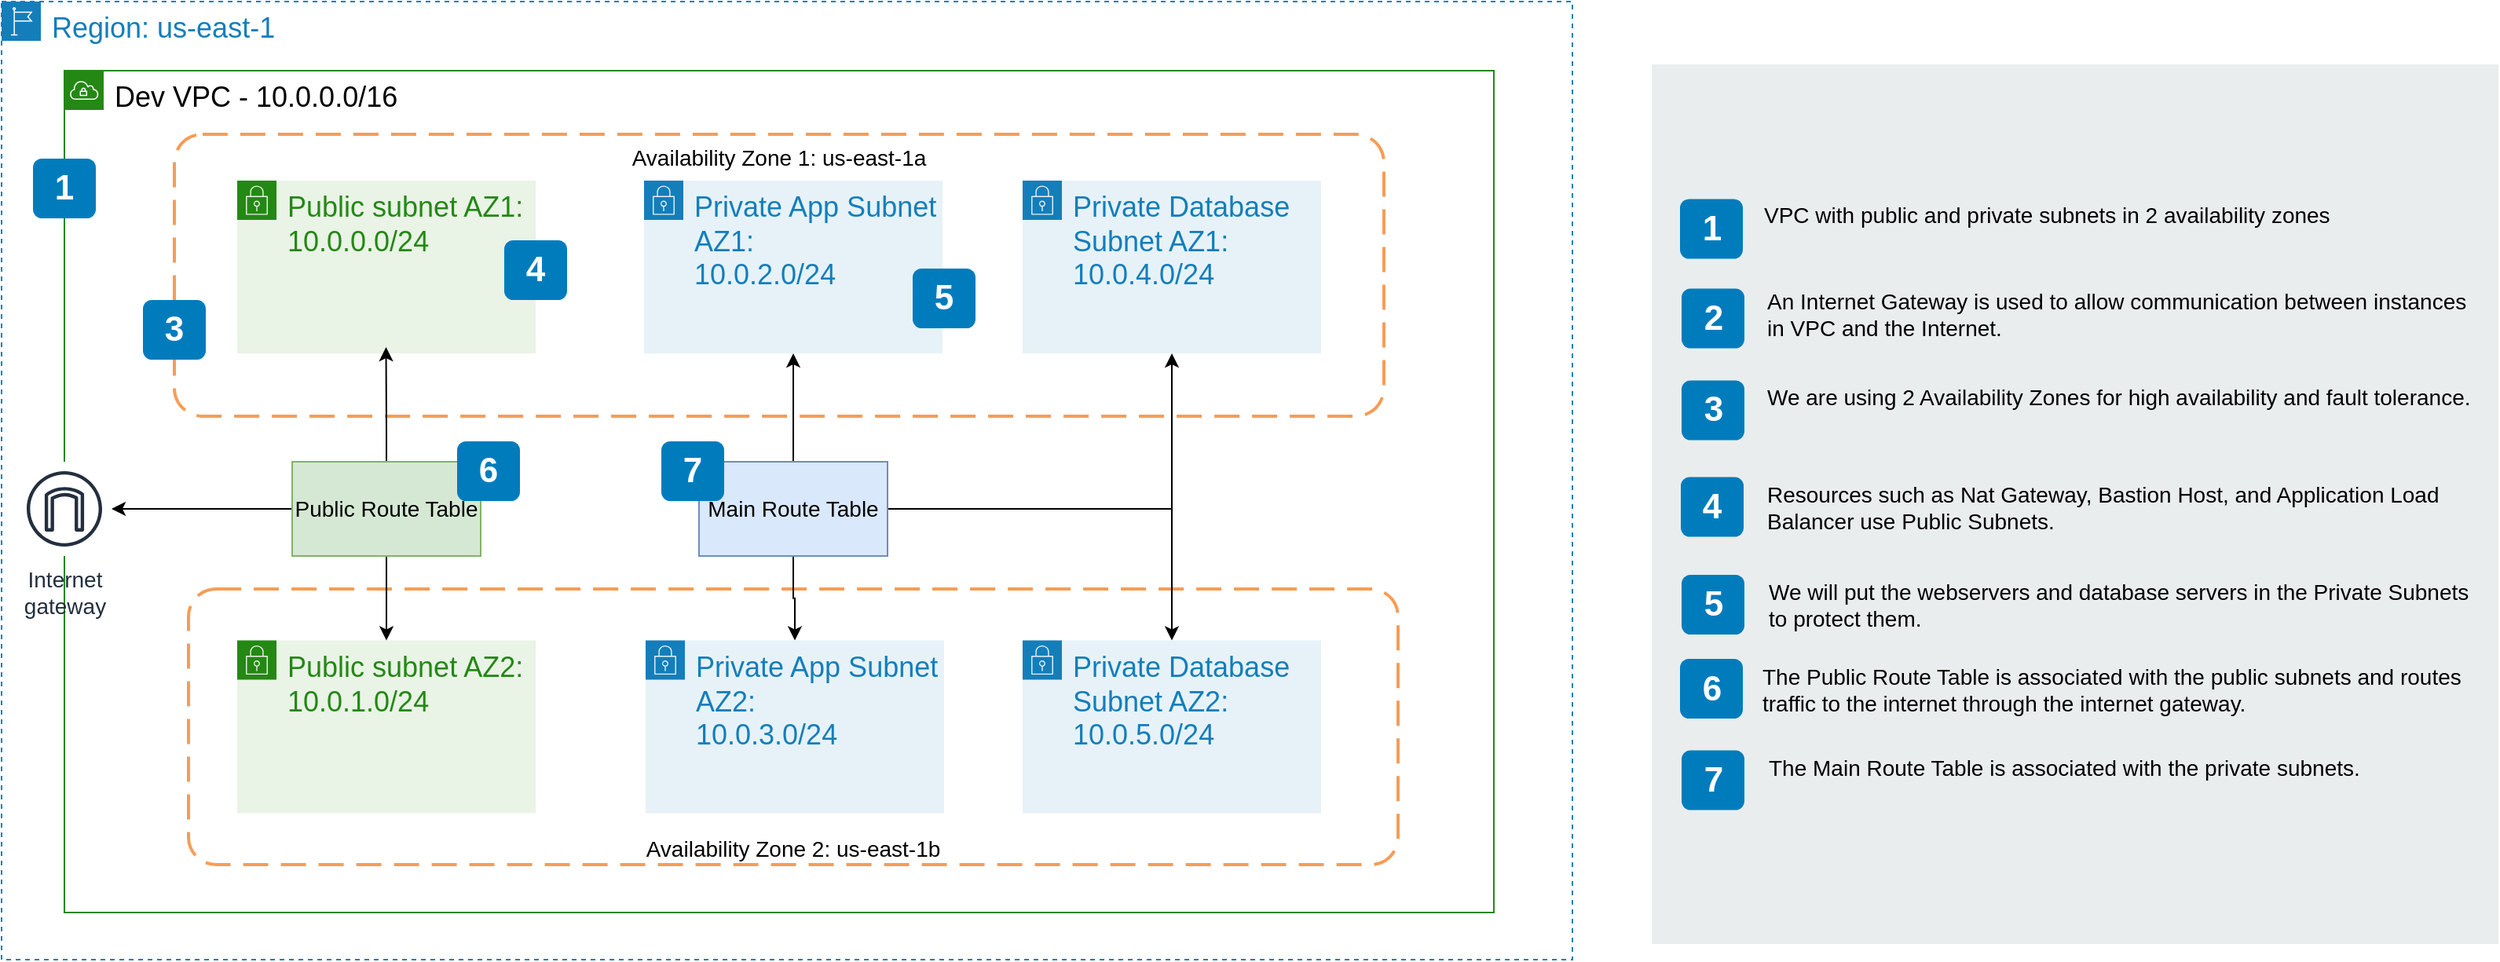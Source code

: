 <mxfile version="21.1.7" type="device">
  <diagram id="Ht1M8jgEwFfnCIfOTk4-" name="Page-1">
    <mxGraphModel dx="2100" dy="1098" grid="1" gridSize="10" guides="1" tooltips="1" connect="1" arrows="1" fold="1" page="1" pageScale="1" pageWidth="1169" pageHeight="827" math="0" shadow="0">
      <root>
        <mxCell id="0" />
        <mxCell id="1" parent="0" />
        <mxCell id="7OVz4w7n9kzEPWy-4BBC-3" value="" style="rounded=0;whiteSpace=wrap;html=1;fillColor=#EAEDED;fontSize=22;fontColor=#FFFFFF;strokeColor=none;labelBackgroundColor=none;" parent="1" vertex="1">
          <mxGeometry x="1130.5" y="90" width="539" height="560" as="geometry" />
        </mxCell>
        <mxCell id="7OVz4w7n9kzEPWy-4BBC-4" value="1" style="rounded=1;whiteSpace=wrap;html=1;fillColor=#007CBD;strokeColor=none;fontColor=#FFFFFF;fontStyle=1;fontSize=22;labelBackgroundColor=none;" parent="1" vertex="1">
          <mxGeometry x="1148.5" y="175.75" width="40" height="38" as="geometry" />
        </mxCell>
        <mxCell id="7OVz4w7n9kzEPWy-4BBC-5" value="2" style="rounded=1;whiteSpace=wrap;html=1;fillColor=#007CBD;strokeColor=none;fontColor=#FFFFFF;fontStyle=1;fontSize=22;labelBackgroundColor=none;" parent="1" vertex="1">
          <mxGeometry x="1149.5" y="232.75" width="40" height="38" as="geometry" />
        </mxCell>
        <mxCell id="7OVz4w7n9kzEPWy-4BBC-6" value="3" style="rounded=1;whiteSpace=wrap;html=1;fillColor=#007CBD;strokeColor=none;fontColor=#FFFFFF;fontStyle=1;fontSize=22;labelBackgroundColor=none;" parent="1" vertex="1">
          <mxGeometry x="1149.5" y="291.25" width="40" height="38" as="geometry" />
        </mxCell>
        <mxCell id="7OVz4w7n9kzEPWy-4BBC-7" value="4" style="rounded=1;whiteSpace=wrap;html=1;fillColor=#007CBD;strokeColor=none;fontColor=#FFFFFF;fontStyle=1;fontSize=22;labelBackgroundColor=none;" parent="1" vertex="1">
          <mxGeometry x="1149" y="352.75" width="40" height="38" as="geometry" />
        </mxCell>
        <mxCell id="7OVz4w7n9kzEPWy-4BBC-8" value="5" style="rounded=1;whiteSpace=wrap;html=1;fillColor=#007CBD;strokeColor=none;fontColor=#FFFFFF;fontStyle=1;fontSize=22;labelBackgroundColor=none;" parent="1" vertex="1">
          <mxGeometry x="1149.5" y="415" width="40" height="38" as="geometry" />
        </mxCell>
        <mxCell id="7OVz4w7n9kzEPWy-4BBC-9" value="6" style="rounded=1;whiteSpace=wrap;html=1;fillColor=#007CBD;strokeColor=none;fontColor=#FFFFFF;fontStyle=1;fontSize=22;labelBackgroundColor=none;" parent="1" vertex="1">
          <mxGeometry x="1148.5" y="468.5" width="40" height="38" as="geometry" />
        </mxCell>
        <mxCell id="7OVz4w7n9kzEPWy-4BBC-10" value="7" style="rounded=1;whiteSpace=wrap;html=1;fillColor=#007CBD;strokeColor=none;fontColor=#FFFFFF;fontStyle=1;fontSize=22;labelBackgroundColor=none;" parent="1" vertex="1">
          <mxGeometry x="1149.5" y="526.75" width="40" height="38" as="geometry" />
        </mxCell>
        <mxCell id="7OVz4w7n9kzEPWy-4BBC-13" value="VPC with public and private subnets in 2 availability zones" style="text;html=1;align=left;verticalAlign=top;spacingTop=-4;fontSize=14;labelBackgroundColor=none;whiteSpace=wrap;" parent="1" vertex="1">
          <mxGeometry x="1200" y="175.25" width="449" height="37.5" as="geometry" />
        </mxCell>
        <mxCell id="7OVz4w7n9kzEPWy-4BBC-14" value="An Internet Gateway is used to allow communication between instances in VPC and the Internet." style="text;html=1;align=left;verticalAlign=top;spacingTop=-4;fontSize=14;labelBackgroundColor=none;whiteSpace=wrap;" parent="1" vertex="1">
          <mxGeometry x="1201.5" y="229.5" width="450" height="44.5" as="geometry" />
        </mxCell>
        <mxCell id="7OVz4w7n9kzEPWy-4BBC-15" value="We are using 2 Availability Zones for high availability and fault tolerance." style="text;html=1;align=left;verticalAlign=top;spacingTop=-4;fontSize=14;labelBackgroundColor=none;whiteSpace=wrap;" parent="1" vertex="1">
          <mxGeometry x="1201.5" y="291.25" width="450" height="46.5" as="geometry" />
        </mxCell>
        <mxCell id="7OVz4w7n9kzEPWy-4BBC-16" value="Resources such as Nat Gateway, Bastion Host, and Application Load Balancer use Public Subnets." style="text;html=1;align=left;verticalAlign=top;spacingTop=-4;fontSize=14;labelBackgroundColor=none;whiteSpace=wrap;" parent="1" vertex="1">
          <mxGeometry x="1201.5" y="352.75" width="450" height="50.5" as="geometry" />
        </mxCell>
        <mxCell id="7OVz4w7n9kzEPWy-4BBC-17" value="We will put the webservers and database servers in the Private Subnets to protect them." style="text;html=1;align=left;verticalAlign=top;spacingTop=-4;fontSize=14;labelBackgroundColor=none;whiteSpace=wrap;" parent="1" vertex="1">
          <mxGeometry x="1202.5" y="415" width="449" height="53.5" as="geometry" />
        </mxCell>
        <mxCell id="7OVz4w7n9kzEPWy-4BBC-18" value="The Public Route Table is associated with the public subnets and routes traffic to the internet through the internet gateway." style="text;html=1;align=left;verticalAlign=top;spacingTop=-4;fontSize=14;labelBackgroundColor=none;whiteSpace=wrap;" parent="1" vertex="1">
          <mxGeometry x="1199" y="468.5" width="450" height="47.5" as="geometry" />
        </mxCell>
        <mxCell id="7OVz4w7n9kzEPWy-4BBC-19" value="The Main Route Table is associated with the private subnets." style="text;html=1;align=left;verticalAlign=top;spacingTop=-4;fontSize=14;labelBackgroundColor=none;whiteSpace=wrap;" parent="1" vertex="1">
          <mxGeometry x="1202.5" y="526.75" width="449" height="32.5" as="geometry" />
        </mxCell>
        <mxCell id="_ccgsprbn8yP-Y3nOW4L-1" value="&lt;font style=&quot;font-size: 18px;&quot;&gt;Region: us-east-1&lt;/font&gt;" style="points=[[0,0],[0.25,0],[0.5,0],[0.75,0],[1,0],[1,0.25],[1,0.5],[1,0.75],[1,1],[0.75,1],[0.5,1],[0.25,1],[0,1],[0,0.75],[0,0.5],[0,0.25]];outlineConnect=0;gradientColor=none;html=1;whiteSpace=wrap;fontSize=12;fontStyle=0;container=1;pointerEvents=0;collapsible=0;recursiveResize=0;shape=mxgraph.aws4.group;grIcon=mxgraph.aws4.group_region;strokeColor=#147EBA;fillColor=none;verticalAlign=top;align=left;spacingLeft=30;fontColor=#147EBA;dashed=1;" vertex="1" parent="1">
          <mxGeometry x="80" y="50" width="1000" height="610" as="geometry" />
        </mxCell>
        <mxCell id="_ccgsprbn8yP-Y3nOW4L-2" value="&lt;font color=&quot;#000000&quot; style=&quot;font-size: 18px;&quot;&gt;Dev VPC - 10.0.0.0/16&lt;/font&gt;" style="points=[[0,0],[0.25,0],[0.5,0],[0.75,0],[1,0],[1,0.25],[1,0.5],[1,0.75],[1,1],[0.75,1],[0.5,1],[0.25,1],[0,1],[0,0.75],[0,0.5],[0,0.25]];outlineConnect=0;gradientColor=none;html=1;whiteSpace=wrap;fontSize=12;fontStyle=0;container=1;pointerEvents=0;collapsible=0;recursiveResize=0;shape=mxgraph.aws4.group;grIcon=mxgraph.aws4.group_vpc;strokeColor=#248814;fillColor=none;verticalAlign=top;align=left;spacingLeft=30;fontColor=#AAB7B8;dashed=0;" vertex="1" parent="_ccgsprbn8yP-Y3nOW4L-1">
          <mxGeometry x="40" y="44" width="910" height="536" as="geometry" />
        </mxCell>
        <mxCell id="_ccgsprbn8yP-Y3nOW4L-4" value="Availability Zone 1: us-east-1a" style="rounded=1;arcSize=10;dashed=1;strokeColor=#F59D56;fillColor=none;gradientColor=none;dashPattern=8 4;strokeWidth=2;verticalAlign=top;fontSize=14;" vertex="1" parent="_ccgsprbn8yP-Y3nOW4L-2">
          <mxGeometry x="70" y="40.5" width="770" height="179.5" as="geometry" />
        </mxCell>
        <mxCell id="_ccgsprbn8yP-Y3nOW4L-9" value="Availability Zone 2: us-east-1b" style="rounded=1;arcSize=10;dashed=1;strokeColor=#F59D56;fillColor=none;gradientColor=none;dashPattern=8 4;strokeWidth=2;verticalAlign=bottom;fontSize=14;" vertex="1" parent="_ccgsprbn8yP-Y3nOW4L-2">
          <mxGeometry x="79" y="330" width="770" height="175.5" as="geometry" />
        </mxCell>
        <mxCell id="_ccgsprbn8yP-Y3nOW4L-10" value="&lt;font style=&quot;font-size: 14px;&quot;&gt;Internet&lt;br&gt;gateway&lt;/font&gt;" style="sketch=0;outlineConnect=0;fontColor=#232F3E;gradientColor=none;strokeColor=#232F3E;fillColor=#ffffff;dashed=0;verticalLabelPosition=bottom;verticalAlign=top;align=center;html=1;fontSize=12;fontStyle=0;aspect=fixed;shape=mxgraph.aws4.resourceIcon;resIcon=mxgraph.aws4.internet_gateway;" vertex="1" parent="_ccgsprbn8yP-Y3nOW4L-2">
          <mxGeometry x="-30" y="249" width="60" height="60" as="geometry" />
        </mxCell>
        <mxCell id="_ccgsprbn8yP-Y3nOW4L-11" value="&lt;font style=&quot;font-size: 18px;&quot;&gt;Public subnet AZ1: 10.0.0.0/24&lt;/font&gt;" style="points=[[0,0],[0.25,0],[0.5,0],[0.75,0],[1,0],[1,0.25],[1,0.5],[1,0.75],[1,1],[0.75,1],[0.5,1],[0.25,1],[0,1],[0,0.75],[0,0.5],[0,0.25]];outlineConnect=0;gradientColor=none;html=1;whiteSpace=wrap;fontSize=12;fontStyle=0;container=1;pointerEvents=0;collapsible=0;recursiveResize=0;shape=mxgraph.aws4.group;grIcon=mxgraph.aws4.group_security_group;grStroke=0;strokeColor=#248814;fillColor=#E9F3E6;verticalAlign=top;align=left;spacingLeft=30;fontColor=#248814;dashed=0;" vertex="1" parent="_ccgsprbn8yP-Y3nOW4L-2">
          <mxGeometry x="110" y="70" width="190" height="110" as="geometry" />
        </mxCell>
        <mxCell id="_ccgsprbn8yP-Y3nOW4L-13" value="&lt;font style=&quot;font-size: 18px;&quot;&gt;Public subnet AZ2: 10.0.1.0/24&lt;/font&gt;" style="points=[[0,0],[0.25,0],[0.5,0],[0.75,0],[1,0],[1,0.25],[1,0.5],[1,0.75],[1,1],[0.75,1],[0.5,1],[0.25,1],[0,1],[0,0.75],[0,0.5],[0,0.25]];outlineConnect=0;gradientColor=none;html=1;whiteSpace=wrap;fontSize=12;fontStyle=0;container=1;pointerEvents=0;collapsible=0;recursiveResize=0;shape=mxgraph.aws4.group;grIcon=mxgraph.aws4.group_security_group;grStroke=0;strokeColor=#248814;fillColor=#E9F3E6;verticalAlign=top;align=left;spacingLeft=30;fontColor=#248814;dashed=0;" vertex="1" parent="_ccgsprbn8yP-Y3nOW4L-2">
          <mxGeometry x="110" y="362.75" width="190" height="110" as="geometry" />
        </mxCell>
        <mxCell id="_ccgsprbn8yP-Y3nOW4L-21" style="edgeStyle=orthogonalEdgeStyle;rounded=0;orthogonalLoop=1;jettySize=auto;html=1;" edge="1" parent="_ccgsprbn8yP-Y3nOW4L-2" source="_ccgsprbn8yP-Y3nOW4L-14" target="_ccgsprbn8yP-Y3nOW4L-10">
          <mxGeometry relative="1" as="geometry" />
        </mxCell>
        <mxCell id="_ccgsprbn8yP-Y3nOW4L-31" style="edgeStyle=orthogonalEdgeStyle;rounded=0;orthogonalLoop=1;jettySize=auto;html=1;" edge="1" parent="_ccgsprbn8yP-Y3nOW4L-2" source="_ccgsprbn8yP-Y3nOW4L-14" target="_ccgsprbn8yP-Y3nOW4L-13">
          <mxGeometry relative="1" as="geometry" />
        </mxCell>
        <mxCell id="_ccgsprbn8yP-Y3nOW4L-32" style="edgeStyle=orthogonalEdgeStyle;rounded=0;orthogonalLoop=1;jettySize=auto;html=1;entryX=0.175;entryY=0.755;entryDx=0;entryDy=0;entryPerimeter=0;" edge="1" parent="_ccgsprbn8yP-Y3nOW4L-2" source="_ccgsprbn8yP-Y3nOW4L-14" target="_ccgsprbn8yP-Y3nOW4L-4">
          <mxGeometry relative="1" as="geometry" />
        </mxCell>
        <mxCell id="_ccgsprbn8yP-Y3nOW4L-14" value="&lt;font style=&quot;font-size: 14px;&quot;&gt;Public Route Table&lt;/font&gt;" style="rounded=0;whiteSpace=wrap;html=1;fillColor=#d5e8d4;strokeColor=#82b366;" vertex="1" parent="_ccgsprbn8yP-Y3nOW4L-2">
          <mxGeometry x="145" y="249" width="120" height="60" as="geometry" />
        </mxCell>
        <mxCell id="_ccgsprbn8yP-Y3nOW4L-33" style="edgeStyle=orthogonalEdgeStyle;rounded=0;orthogonalLoop=1;jettySize=auto;html=1;" edge="1" parent="_ccgsprbn8yP-Y3nOW4L-2" source="_ccgsprbn8yP-Y3nOW4L-15" target="_ccgsprbn8yP-Y3nOW4L-25">
          <mxGeometry relative="1" as="geometry" />
        </mxCell>
        <mxCell id="_ccgsprbn8yP-Y3nOW4L-34" style="edgeStyle=orthogonalEdgeStyle;rounded=0;orthogonalLoop=1;jettySize=auto;html=1;" edge="1" parent="_ccgsprbn8yP-Y3nOW4L-2" source="_ccgsprbn8yP-Y3nOW4L-15" target="_ccgsprbn8yP-Y3nOW4L-17">
          <mxGeometry relative="1" as="geometry" />
        </mxCell>
        <mxCell id="_ccgsprbn8yP-Y3nOW4L-35" style="edgeStyle=orthogonalEdgeStyle;rounded=0;orthogonalLoop=1;jettySize=auto;html=1;" edge="1" parent="_ccgsprbn8yP-Y3nOW4L-2" source="_ccgsprbn8yP-Y3nOW4L-15" target="_ccgsprbn8yP-Y3nOW4L-16">
          <mxGeometry relative="1" as="geometry" />
        </mxCell>
        <mxCell id="_ccgsprbn8yP-Y3nOW4L-36" style="edgeStyle=orthogonalEdgeStyle;rounded=0;orthogonalLoop=1;jettySize=auto;html=1;" edge="1" parent="_ccgsprbn8yP-Y3nOW4L-2" source="_ccgsprbn8yP-Y3nOW4L-15" target="_ccgsprbn8yP-Y3nOW4L-18">
          <mxGeometry relative="1" as="geometry" />
        </mxCell>
        <mxCell id="_ccgsprbn8yP-Y3nOW4L-15" value="&lt;font style=&quot;font-size: 14px;&quot;&gt;Main Route Table&lt;/font&gt;" style="rounded=0;whiteSpace=wrap;html=1;fillColor=#dae8fc;strokeColor=#6c8ebf;" vertex="1" parent="_ccgsprbn8yP-Y3nOW4L-2">
          <mxGeometry x="404" y="249" width="120" height="60" as="geometry" />
        </mxCell>
        <mxCell id="_ccgsprbn8yP-Y3nOW4L-16" value="&lt;font style=&quot;font-size: 18px;&quot;&gt;Private App Subnet AZ2:&lt;br&gt;10.0.3.0/24&lt;/font&gt;" style="points=[[0,0],[0.25,0],[0.5,0],[0.75,0],[1,0],[1,0.25],[1,0.5],[1,0.75],[1,1],[0.75,1],[0.5,1],[0.25,1],[0,1],[0,0.75],[0,0.5],[0,0.25]];outlineConnect=0;gradientColor=none;html=1;whiteSpace=wrap;fontSize=12;fontStyle=0;container=1;pointerEvents=0;collapsible=0;recursiveResize=0;shape=mxgraph.aws4.group;grIcon=mxgraph.aws4.group_security_group;grStroke=0;strokeColor=#147EBA;fillColor=#E6F2F8;verticalAlign=top;align=left;spacingLeft=30;fontColor=#147EBA;dashed=0;" vertex="1" parent="_ccgsprbn8yP-Y3nOW4L-2">
          <mxGeometry x="370" y="362.75" width="190" height="110" as="geometry" />
        </mxCell>
        <mxCell id="_ccgsprbn8yP-Y3nOW4L-17" value="&lt;font style=&quot;font-size: 18px;&quot;&gt;Private Database Subnet AZ2: 10.0.5.0/24&lt;/font&gt;" style="points=[[0,0],[0.25,0],[0.5,0],[0.75,0],[1,0],[1,0.25],[1,0.5],[1,0.75],[1,1],[0.75,1],[0.5,1],[0.25,1],[0,1],[0,0.75],[0,0.5],[0,0.25]];outlineConnect=0;gradientColor=none;html=1;whiteSpace=wrap;fontSize=12;fontStyle=0;container=1;pointerEvents=0;collapsible=0;recursiveResize=0;shape=mxgraph.aws4.group;grIcon=mxgraph.aws4.group_security_group;grStroke=0;strokeColor=#147EBA;fillColor=#E6F2F8;verticalAlign=top;align=left;spacingLeft=30;fontColor=#147EBA;dashed=0;" vertex="1" parent="_ccgsprbn8yP-Y3nOW4L-2">
          <mxGeometry x="610" y="362.75" width="190" height="110" as="geometry" />
        </mxCell>
        <mxCell id="_ccgsprbn8yP-Y3nOW4L-18" value="&lt;font style=&quot;font-size: 18px;&quot;&gt;Private App Subnet AZ1:&lt;br&gt;10.0.2.0/24&lt;/font&gt;" style="points=[[0,0],[0.25,0],[0.5,0],[0.75,0],[1,0],[1,0.25],[1,0.5],[1,0.75],[1,1],[0.75,1],[0.5,1],[0.25,1],[0,1],[0,0.75],[0,0.5],[0,0.25]];outlineConnect=0;gradientColor=none;html=1;whiteSpace=wrap;fontSize=12;fontStyle=0;container=1;pointerEvents=0;collapsible=0;recursiveResize=0;shape=mxgraph.aws4.group;grIcon=mxgraph.aws4.group_security_group;grStroke=0;strokeColor=#147EBA;fillColor=#E6F2F8;verticalAlign=top;align=left;spacingLeft=30;fontColor=#147EBA;dashed=0;" vertex="1" parent="_ccgsprbn8yP-Y3nOW4L-2">
          <mxGeometry x="369" y="70" width="190" height="110" as="geometry" />
        </mxCell>
        <mxCell id="_ccgsprbn8yP-Y3nOW4L-19" value="7" style="rounded=1;whiteSpace=wrap;html=1;fillColor=#007CBD;strokeColor=none;fontColor=#FFFFFF;fontStyle=1;fontSize=22;labelBackgroundColor=none;" vertex="1" parent="_ccgsprbn8yP-Y3nOW4L-2">
          <mxGeometry x="380" y="236" width="40" height="38" as="geometry" />
        </mxCell>
        <mxCell id="_ccgsprbn8yP-Y3nOW4L-20" value="6" style="rounded=1;whiteSpace=wrap;html=1;fillColor=#007CBD;strokeColor=none;fontColor=#FFFFFF;fontStyle=1;fontSize=22;labelBackgroundColor=none;" vertex="1" parent="_ccgsprbn8yP-Y3nOW4L-2">
          <mxGeometry x="250" y="236" width="40" height="38" as="geometry" />
        </mxCell>
        <mxCell id="_ccgsprbn8yP-Y3nOW4L-23" value="1" style="rounded=1;whiteSpace=wrap;html=1;fillColor=#007CBD;strokeColor=none;fontColor=#FFFFFF;fontStyle=1;fontSize=22;labelBackgroundColor=none;" vertex="1" parent="_ccgsprbn8yP-Y3nOW4L-2">
          <mxGeometry x="-20" y="56" width="40" height="38" as="geometry" />
        </mxCell>
        <mxCell id="_ccgsprbn8yP-Y3nOW4L-25" value="&lt;font style=&quot;font-size: 18px;&quot;&gt;Private Database Subnet AZ1: 10.0.4.0/24&lt;/font&gt;" style="points=[[0,0],[0.25,0],[0.5,0],[0.75,0],[1,0],[1,0.25],[1,0.5],[1,0.75],[1,1],[0.75,1],[0.5,1],[0.25,1],[0,1],[0,0.75],[0,0.5],[0,0.25]];outlineConnect=0;gradientColor=none;html=1;whiteSpace=wrap;fontSize=12;fontStyle=0;container=1;pointerEvents=0;collapsible=0;recursiveResize=0;shape=mxgraph.aws4.group;grIcon=mxgraph.aws4.group_security_group;grStroke=0;strokeColor=#147EBA;fillColor=#E6F2F8;verticalAlign=top;align=left;spacingLeft=30;fontColor=#147EBA;dashed=0;" vertex="1" parent="_ccgsprbn8yP-Y3nOW4L-2">
          <mxGeometry x="610" y="70" width="190" height="110" as="geometry" />
        </mxCell>
        <mxCell id="_ccgsprbn8yP-Y3nOW4L-26" value="5" style="rounded=1;whiteSpace=wrap;html=1;fillColor=#007CBD;strokeColor=none;fontColor=#FFFFFF;fontStyle=1;fontSize=22;labelBackgroundColor=none;" vertex="1" parent="_ccgsprbn8yP-Y3nOW4L-2">
          <mxGeometry x="540" y="126" width="40" height="38" as="geometry" />
        </mxCell>
        <mxCell id="_ccgsprbn8yP-Y3nOW4L-27" value="3" style="rounded=1;whiteSpace=wrap;html=1;fillColor=#007CBD;strokeColor=none;fontColor=#FFFFFF;fontStyle=1;fontSize=22;labelBackgroundColor=none;" vertex="1" parent="_ccgsprbn8yP-Y3nOW4L-2">
          <mxGeometry x="50" y="146" width="40" height="38" as="geometry" />
        </mxCell>
        <mxCell id="_ccgsprbn8yP-Y3nOW4L-28" value="4" style="rounded=1;whiteSpace=wrap;html=1;fillColor=#007CBD;strokeColor=none;fontColor=#FFFFFF;fontStyle=1;fontSize=22;labelBackgroundColor=none;" vertex="1" parent="_ccgsprbn8yP-Y3nOW4L-2">
          <mxGeometry x="280" y="108" width="40" height="38" as="geometry" />
        </mxCell>
        <mxCell id="_ccgsprbn8yP-Y3nOW4L-37" style="edgeStyle=orthogonalEdgeStyle;rounded=0;orthogonalLoop=1;jettySize=auto;html=1;exitX=0.5;exitY=1;exitDx=0;exitDy=0;" edge="1" parent="_ccgsprbn8yP-Y3nOW4L-1" source="_ccgsprbn8yP-Y3nOW4L-2" target="_ccgsprbn8yP-Y3nOW4L-2">
          <mxGeometry relative="1" as="geometry" />
        </mxCell>
      </root>
    </mxGraphModel>
  </diagram>
</mxfile>
